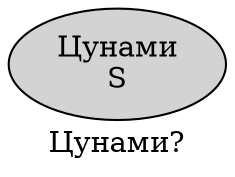 digraph SENTENCE_5017 {
	graph [label="Цунами?"]
	node [style=filled]
		0 [label="Цунами
S" color="" fillcolor=lightgray penwidth=1 shape=ellipse]
}